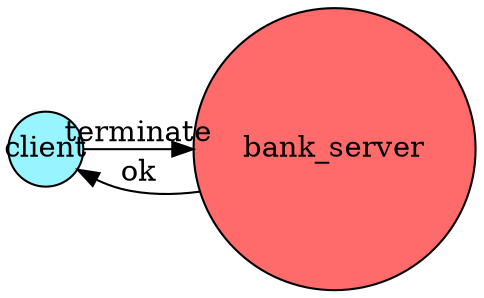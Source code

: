 digraph G {
  rankdir=LR
  {
    node [style=filled shape="circle"]
    client [fillcolor=cadetblue1 fixedsize=true label="client"]
    bank [fillcolor=indianred1 label="bank_server"]
  }

  client -> bank [label="terminate", labelfloat=true]
  client -> bank [label="ok", dir=back]
}